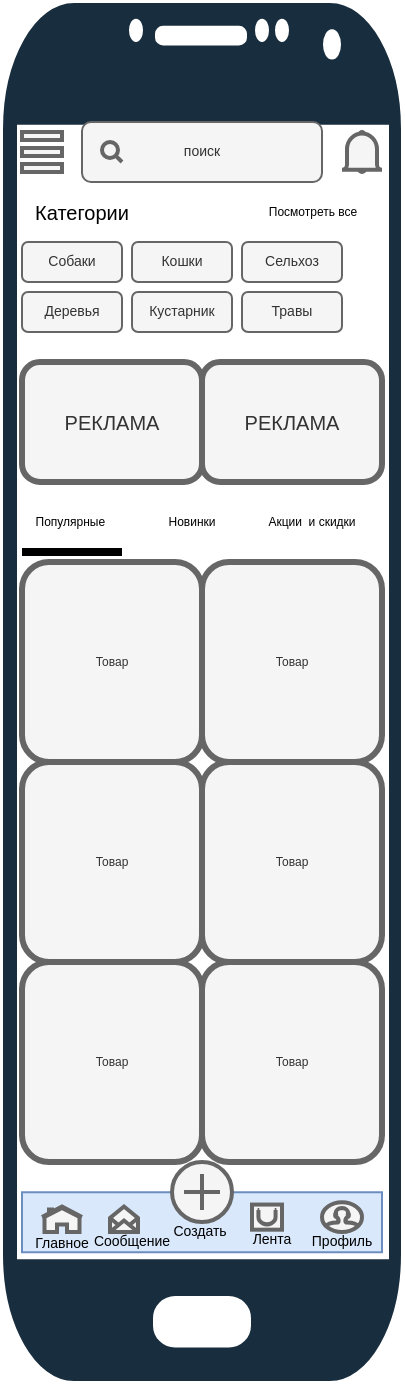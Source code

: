 <mxfile version="20.7.3" type="github">
  <diagram id="JlM-V_NoU1FeULhczOWX" name="Страница 1">
    <mxGraphModel dx="866" dy="591" grid="1" gridSize="10" guides="1" tooltips="1" connect="1" arrows="1" fold="1" page="1" pageScale="1" pageWidth="827" pageHeight="1169" math="0" shadow="0">
      <root>
        <mxCell id="0" />
        <mxCell id="1" parent="0" />
        <mxCell id="flnWNuCMUBUqU85HIkac-3" value="" style="verticalLabelPosition=bottom;verticalAlign=top;html=1;shadow=0;dashed=0;strokeWidth=1;shape=mxgraph.android.phone2;strokeColor=#FFFFFF;labelBackgroundColor=none;fillColor=#182E3E;fontColor=#FFFFFF;" parent="1" vertex="1">
          <mxGeometry x="10" y="10" width="200" height="690" as="geometry" />
        </mxCell>
        <mxCell id="flnWNuCMUBUqU85HIkac-5" value="" style="rounded=0;whiteSpace=wrap;html=1;strokeColor=#6c8ebf;fillColor=#dae8fc;" parent="1" vertex="1">
          <mxGeometry x="20" y="605.13" width="180" height="30" as="geometry" />
        </mxCell>
        <mxCell id="flnWNuCMUBUqU85HIkac-6" value="" style="html=1;verticalLabelPosition=bottom;align=center;labelBackgroundColor=#ffffff;verticalAlign=top;strokeWidth=2;shadow=0;dashed=0;shape=mxgraph.ios7.icons.home;fillColor=#f5f5f5;fontColor=#333333;strokeColor=#666666;" parent="1" vertex="1">
          <mxGeometry x="30" y="612.25" width="20" height="12.75" as="geometry" />
        </mxCell>
        <mxCell id="flnWNuCMUBUqU85HIkac-7" value="" style="html=1;verticalLabelPosition=bottom;align=center;labelBackgroundColor=#ffffff;verticalAlign=top;strokeWidth=2;strokeColor=#666666;shadow=0;dashed=0;shape=mxgraph.ios7.icons.envelope_(empty);fontColor=#333333;fillColor=#f5f5f5;" parent="1" vertex="1">
          <mxGeometry x="64" y="612.25" width="14" height="12.75" as="geometry" />
        </mxCell>
        <mxCell id="flnWNuCMUBUqU85HIkac-11" value="" style="html=1;verticalLabelPosition=bottom;align=center;labelBackgroundColor=#ffffff;verticalAlign=top;strokeWidth=2;strokeColor=#666666;shadow=0;dashed=0;shape=mxgraph.ios7.icons.user;fontColor=#333333;fillColor=#f5f5f5;" parent="1" vertex="1">
          <mxGeometry x="170" y="610.13" width="20" height="14.87" as="geometry" />
        </mxCell>
        <mxCell id="flnWNuCMUBUqU85HIkac-12" value="&lt;p&gt;&lt;font color=&quot;#000000&quot;&gt;&lt;span style=&quot;caret-color: rgb(0, 0, 0); font-size: 7px;&quot;&gt;Главное&lt;/span&gt;&lt;/font&gt;&lt;/p&gt;" style="text;html=1;strokeColor=none;fillColor=none;align=center;verticalAlign=middle;whiteSpace=wrap;rounded=0;fontColor=#FFFFFF;" parent="1" vertex="1">
          <mxGeometry x="20" y="623.84" width="40" height="10" as="geometry" />
        </mxCell>
        <mxCell id="flnWNuCMUBUqU85HIkac-13" value="&lt;font face=&quot;Helvetica&quot;&gt;Сообщение&lt;/font&gt;" style="text;html=1;strokeColor=none;fillColor=none;align=center;verticalAlign=middle;whiteSpace=wrap;rounded=0;labelBackgroundColor=none;fontFamily=Tahoma;fontSize=7;fontColor=#000000;" parent="1" vertex="1">
          <mxGeometry x="50" y="615" width="50" height="30" as="geometry" />
        </mxCell>
        <mxCell id="flnWNuCMUBUqU85HIkac-15" value="Создать&amp;nbsp;" style="text;html=1;strokeColor=none;fillColor=none;align=center;verticalAlign=middle;whiteSpace=wrap;rounded=0;labelBackgroundColor=none;fontFamily=Helvetica;fontSize=7;fontColor=#000000;" parent="1" vertex="1">
          <mxGeometry x="85" y="615" width="50" height="20" as="geometry" />
        </mxCell>
        <mxCell id="flnWNuCMUBUqU85HIkac-16" value="Профиль" style="text;html=1;strokeColor=none;fillColor=none;align=center;verticalAlign=middle;whiteSpace=wrap;rounded=0;labelBackgroundColor=none;fontFamily=Helvetica;fontSize=7;fontColor=#000000;" parent="1" vertex="1">
          <mxGeometry x="150" y="615" width="60" height="30" as="geometry" />
        </mxCell>
        <mxCell id="flnWNuCMUBUqU85HIkac-17" value="" style="html=1;verticalLabelPosition=bottom;align=center;labelBackgroundColor=#ffffff;verticalAlign=top;strokeWidth=2;strokeColor=#666666;shadow=0;dashed=0;shape=mxgraph.ios7.icons.add;fontFamily=Helvetica;fontSize=7;fontColor=#333333;fillColor=#f5f5f5;" parent="1" vertex="1">
          <mxGeometry x="95" y="590" width="30" height="30" as="geometry" />
        </mxCell>
        <mxCell id="flnWNuCMUBUqU85HIkac-18" value="" style="html=1;verticalLabelPosition=bottom;align=center;labelBackgroundColor=#ffffff;verticalAlign=top;strokeWidth=2;strokeColor=#666666;shadow=0;dashed=0;shape=mxgraph.ios7.icons.bag;fontFamily=Helvetica;fontSize=7;fontColor=#333333;fillColor=#f5f5f5;" parent="1" vertex="1">
          <mxGeometry x="135" y="611.28" width="15" height="12.56" as="geometry" />
        </mxCell>
        <mxCell id="flnWNuCMUBUqU85HIkac-19" value="Лента" style="text;html=1;align=center;verticalAlign=middle;whiteSpace=wrap;rounded=0;labelBackgroundColor=none;fontFamily=Helvetica;fontSize=7;fontColor=#000000;" parent="1" vertex="1">
          <mxGeometry x="125" y="623.84" width="40" height="10" as="geometry" />
        </mxCell>
        <mxCell id="flnWNuCMUBUqU85HIkac-20" value="поиск" style="rounded=1;whiteSpace=wrap;html=1;labelBackgroundColor=none;strokeColor=#666666;fontFamily=Helvetica;fontSize=7;fontColor=#333333;fillColor=#f5f5f5;align=center;" parent="1" vertex="1">
          <mxGeometry x="50" y="70" width="120" height="30" as="geometry" />
        </mxCell>
        <mxCell id="flnWNuCMUBUqU85HIkac-21" value="" style="html=1;verticalLabelPosition=bottom;align=center;labelBackgroundColor=#ffffff;verticalAlign=top;strokeWidth=2;strokeColor=#666666;shadow=0;dashed=0;shape=mxgraph.ios7.icons.looking_glass;fontFamily=Helvetica;fontSize=7;fontColor=#333333;fillColor=#f5f5f5;" parent="1" vertex="1">
          <mxGeometry x="60" y="80" width="10" height="10" as="geometry" />
        </mxCell>
        <mxCell id="flnWNuCMUBUqU85HIkac-22" value="" style="html=1;verticalLabelPosition=bottom;align=center;labelBackgroundColor=#ffffff;verticalAlign=top;strokeWidth=2;strokeColor=#666666;shadow=0;dashed=0;shape=mxgraph.ios7.icons.bell;fontFamily=Helvetica;fontSize=7;fontColor=#333333;fillColor=#f5f5f5;" parent="1" vertex="1">
          <mxGeometry x="180" y="75" width="20" height="20" as="geometry" />
        </mxCell>
        <mxCell id="flnWNuCMUBUqU85HIkac-23" value="" style="html=1;verticalLabelPosition=bottom;align=center;labelBackgroundColor=#ffffff;verticalAlign=top;strokeWidth=2;strokeColor=#666666;shadow=0;dashed=0;shape=mxgraph.ios7.icons.options;pointerEvents=1;fontFamily=Helvetica;fontSize=7;fontColor=#333333;fillColor=#f5f5f5;" parent="1" vertex="1">
          <mxGeometry x="20" y="75" width="20" height="20" as="geometry" />
        </mxCell>
        <mxCell id="flnWNuCMUBUqU85HIkac-25" value="Собаки" style="rounded=1;whiteSpace=wrap;html=1;labelBackgroundColor=none;strokeColor=#666666;fontFamily=Helvetica;fontSize=7;fontColor=#333333;fillColor=#f5f5f5;" parent="1" vertex="1">
          <mxGeometry x="20" y="130" width="50" height="20" as="geometry" />
        </mxCell>
        <mxCell id="flnWNuCMUBUqU85HIkac-26" value="Категории" style="text;html=1;strokeColor=none;fillColor=none;align=center;verticalAlign=middle;whiteSpace=wrap;rounded=0;labelBackgroundColor=none;fontFamily=Helvetica;fontSize=10;fontColor=#000000;strokeWidth=3;" parent="1" vertex="1">
          <mxGeometry x="20" y="100" width="60" height="30" as="geometry" />
        </mxCell>
        <mxCell id="flnWNuCMUBUqU85HIkac-27" value="Кошки" style="rounded=1;whiteSpace=wrap;html=1;labelBackgroundColor=none;strokeColor=#666666;fontFamily=Helvetica;fontSize=7;fontColor=#333333;fillColor=#f5f5f5;" parent="1" vertex="1">
          <mxGeometry x="75" y="130" width="50" height="20" as="geometry" />
        </mxCell>
        <mxCell id="flnWNuCMUBUqU85HIkac-28" value="Сельхоз" style="rounded=1;whiteSpace=wrap;html=1;labelBackgroundColor=none;strokeColor=#666666;fontFamily=Helvetica;fontSize=7;fontColor=#333333;fillColor=#f5f5f5;" parent="1" vertex="1">
          <mxGeometry x="130" y="130" width="50" height="20" as="geometry" />
        </mxCell>
        <mxCell id="flnWNuCMUBUqU85HIkac-30" value="Деревья" style="rounded=1;whiteSpace=wrap;html=1;labelBackgroundColor=none;strokeColor=#666666;fontFamily=Helvetica;fontSize=7;fontColor=#333333;fillColor=#f5f5f5;" parent="1" vertex="1">
          <mxGeometry x="20" y="155" width="50" height="20" as="geometry" />
        </mxCell>
        <mxCell id="flnWNuCMUBUqU85HIkac-31" value="Кустарник" style="rounded=1;whiteSpace=wrap;html=1;labelBackgroundColor=none;strokeColor=#666666;fontFamily=Helvetica;fontSize=7;fontColor=#333333;fillColor=#f5f5f5;" parent="1" vertex="1">
          <mxGeometry x="75" y="155" width="50" height="20" as="geometry" />
        </mxCell>
        <mxCell id="flnWNuCMUBUqU85HIkac-32" value="Травы" style="rounded=1;whiteSpace=wrap;html=1;labelBackgroundColor=none;strokeColor=#666666;fontFamily=Helvetica;fontSize=7;fontColor=#333333;fillColor=#f5f5f5;" parent="1" vertex="1">
          <mxGeometry x="130" y="155" width="50" height="20" as="geometry" />
        </mxCell>
        <mxCell id="flnWNuCMUBUqU85HIkac-35" value="РЕКЛАМА" style="rounded=1;whiteSpace=wrap;html=1;labelBackgroundColor=none;strokeColor=#666666;strokeWidth=3;fontFamily=Helvetica;fontSize=10;fontColor=#333333;fillColor=#f5f5f5;" parent="1" vertex="1">
          <mxGeometry x="20" y="190" width="90" height="60" as="geometry" />
        </mxCell>
        <mxCell id="flnWNuCMUBUqU85HIkac-36" value="РЕКЛАМА" style="rounded=1;whiteSpace=wrap;html=1;labelBackgroundColor=none;strokeColor=#666666;strokeWidth=3;fontFamily=Helvetica;fontSize=10;fontColor=#333333;fillColor=#f5f5f5;" parent="1" vertex="1">
          <mxGeometry x="110" y="190" width="90" height="60" as="geometry" />
        </mxCell>
        <mxCell id="flnWNuCMUBUqU85HIkac-37" value="Акции &amp;nbsp;и скидки" style="text;html=1;strokeColor=none;fillColor=none;align=center;verticalAlign=middle;whiteSpace=wrap;rounded=0;labelBackgroundColor=none;strokeWidth=3;fontFamily=Helvetica;fontSize=6;fontColor=#000000;" parent="1" vertex="1">
          <mxGeometry x="140" y="260" width="50" height="20" as="geometry" />
        </mxCell>
        <mxCell id="flnWNuCMUBUqU85HIkac-38" value="Новинки" style="text;html=1;strokeColor=none;fillColor=none;align=center;verticalAlign=middle;whiteSpace=wrap;rounded=0;labelBackgroundColor=none;strokeWidth=3;fontFamily=Helvetica;fontSize=6;fontColor=#000000;" parent="1" vertex="1">
          <mxGeometry x="80" y="260" width="50" height="20" as="geometry" />
        </mxCell>
        <mxCell id="flnWNuCMUBUqU85HIkac-39" value="Популярные&amp;nbsp;" style="text;html=1;strokeColor=none;fillColor=none;align=center;verticalAlign=middle;whiteSpace=wrap;rounded=0;labelBackgroundColor=none;strokeWidth=3;fontFamily=Helvetica;fontSize=6;fontColor=#000000;" parent="1" vertex="1">
          <mxGeometry x="20" y="260" width="50" height="20" as="geometry" />
        </mxCell>
        <mxCell id="flnWNuCMUBUqU85HIkac-41" value="" style="line;strokeWidth=4;html=1;perimeter=backbonePerimeter;points=[];outlineConnect=0;labelBackgroundColor=none;strokeColor=#000000;fontFamily=Helvetica;fontSize=6;fontColor=#000000;fillColor=#182E3E;fillStyle=solid;" parent="1" vertex="1">
          <mxGeometry x="20" y="280" width="50" height="10" as="geometry" />
        </mxCell>
        <mxCell id="flnWNuCMUBUqU85HIkac-43" value="Товар" style="rounded=1;whiteSpace=wrap;html=1;labelBackgroundColor=none;fillStyle=solid;strokeColor=#666666;strokeWidth=3;fontFamily=Helvetica;fontSize=6;fontColor=#333333;fillColor=#f5f5f5;" parent="1" vertex="1">
          <mxGeometry x="20" y="290" width="90" height="100" as="geometry" />
        </mxCell>
        <mxCell id="flnWNuCMUBUqU85HIkac-44" value="Товар" style="rounded=1;whiteSpace=wrap;html=1;labelBackgroundColor=none;fillStyle=solid;strokeColor=#666666;strokeWidth=3;fontFamily=Helvetica;fontSize=6;fontColor=#333333;fillColor=#f5f5f5;" parent="1" vertex="1">
          <mxGeometry x="110" y="290" width="90" height="100" as="geometry" />
        </mxCell>
        <mxCell id="flnWNuCMUBUqU85HIkac-45" value="Товар" style="rounded=1;whiteSpace=wrap;html=1;labelBackgroundColor=none;fillStyle=solid;strokeColor=#666666;strokeWidth=3;fontFamily=Helvetica;fontSize=6;fontColor=#333333;fillColor=#f5f5f5;" parent="1" vertex="1">
          <mxGeometry x="20" y="390" width="90" height="100" as="geometry" />
        </mxCell>
        <mxCell id="flnWNuCMUBUqU85HIkac-46" value="Товар" style="rounded=1;whiteSpace=wrap;html=1;labelBackgroundColor=none;fillStyle=solid;strokeColor=#666666;strokeWidth=3;fontFamily=Helvetica;fontSize=6;fontColor=#333333;fillColor=#f5f5f5;" parent="1" vertex="1">
          <mxGeometry x="110" y="390" width="90" height="100" as="geometry" />
        </mxCell>
        <mxCell id="flnWNuCMUBUqU85HIkac-47" value="Товар" style="rounded=1;whiteSpace=wrap;html=1;labelBackgroundColor=none;fillStyle=solid;strokeColor=#666666;strokeWidth=3;fontFamily=Helvetica;fontSize=6;fontColor=#333333;fillColor=#f5f5f5;" parent="1" vertex="1">
          <mxGeometry x="20" y="490" width="90" height="100" as="geometry" />
        </mxCell>
        <mxCell id="flnWNuCMUBUqU85HIkac-48" value="Товар" style="rounded=1;whiteSpace=wrap;html=1;labelBackgroundColor=none;fillStyle=solid;strokeColor=#666666;strokeWidth=3;fontFamily=Helvetica;fontSize=6;fontColor=#333333;fillColor=#f5f5f5;" parent="1" vertex="1">
          <mxGeometry x="110" y="490" width="90" height="100" as="geometry" />
        </mxCell>
        <mxCell id="flnWNuCMUBUqU85HIkac-50" value="Посмотреть все" style="text;html=1;align=center;verticalAlign=middle;resizable=0;points=[];autosize=1;strokeColor=none;fillColor=none;fontSize=6;fontFamily=Helvetica;fontColor=#000000;" parent="1" vertex="1">
          <mxGeometry x="130" y="105" width="70" height="20" as="geometry" />
        </mxCell>
      </root>
    </mxGraphModel>
  </diagram>
</mxfile>
